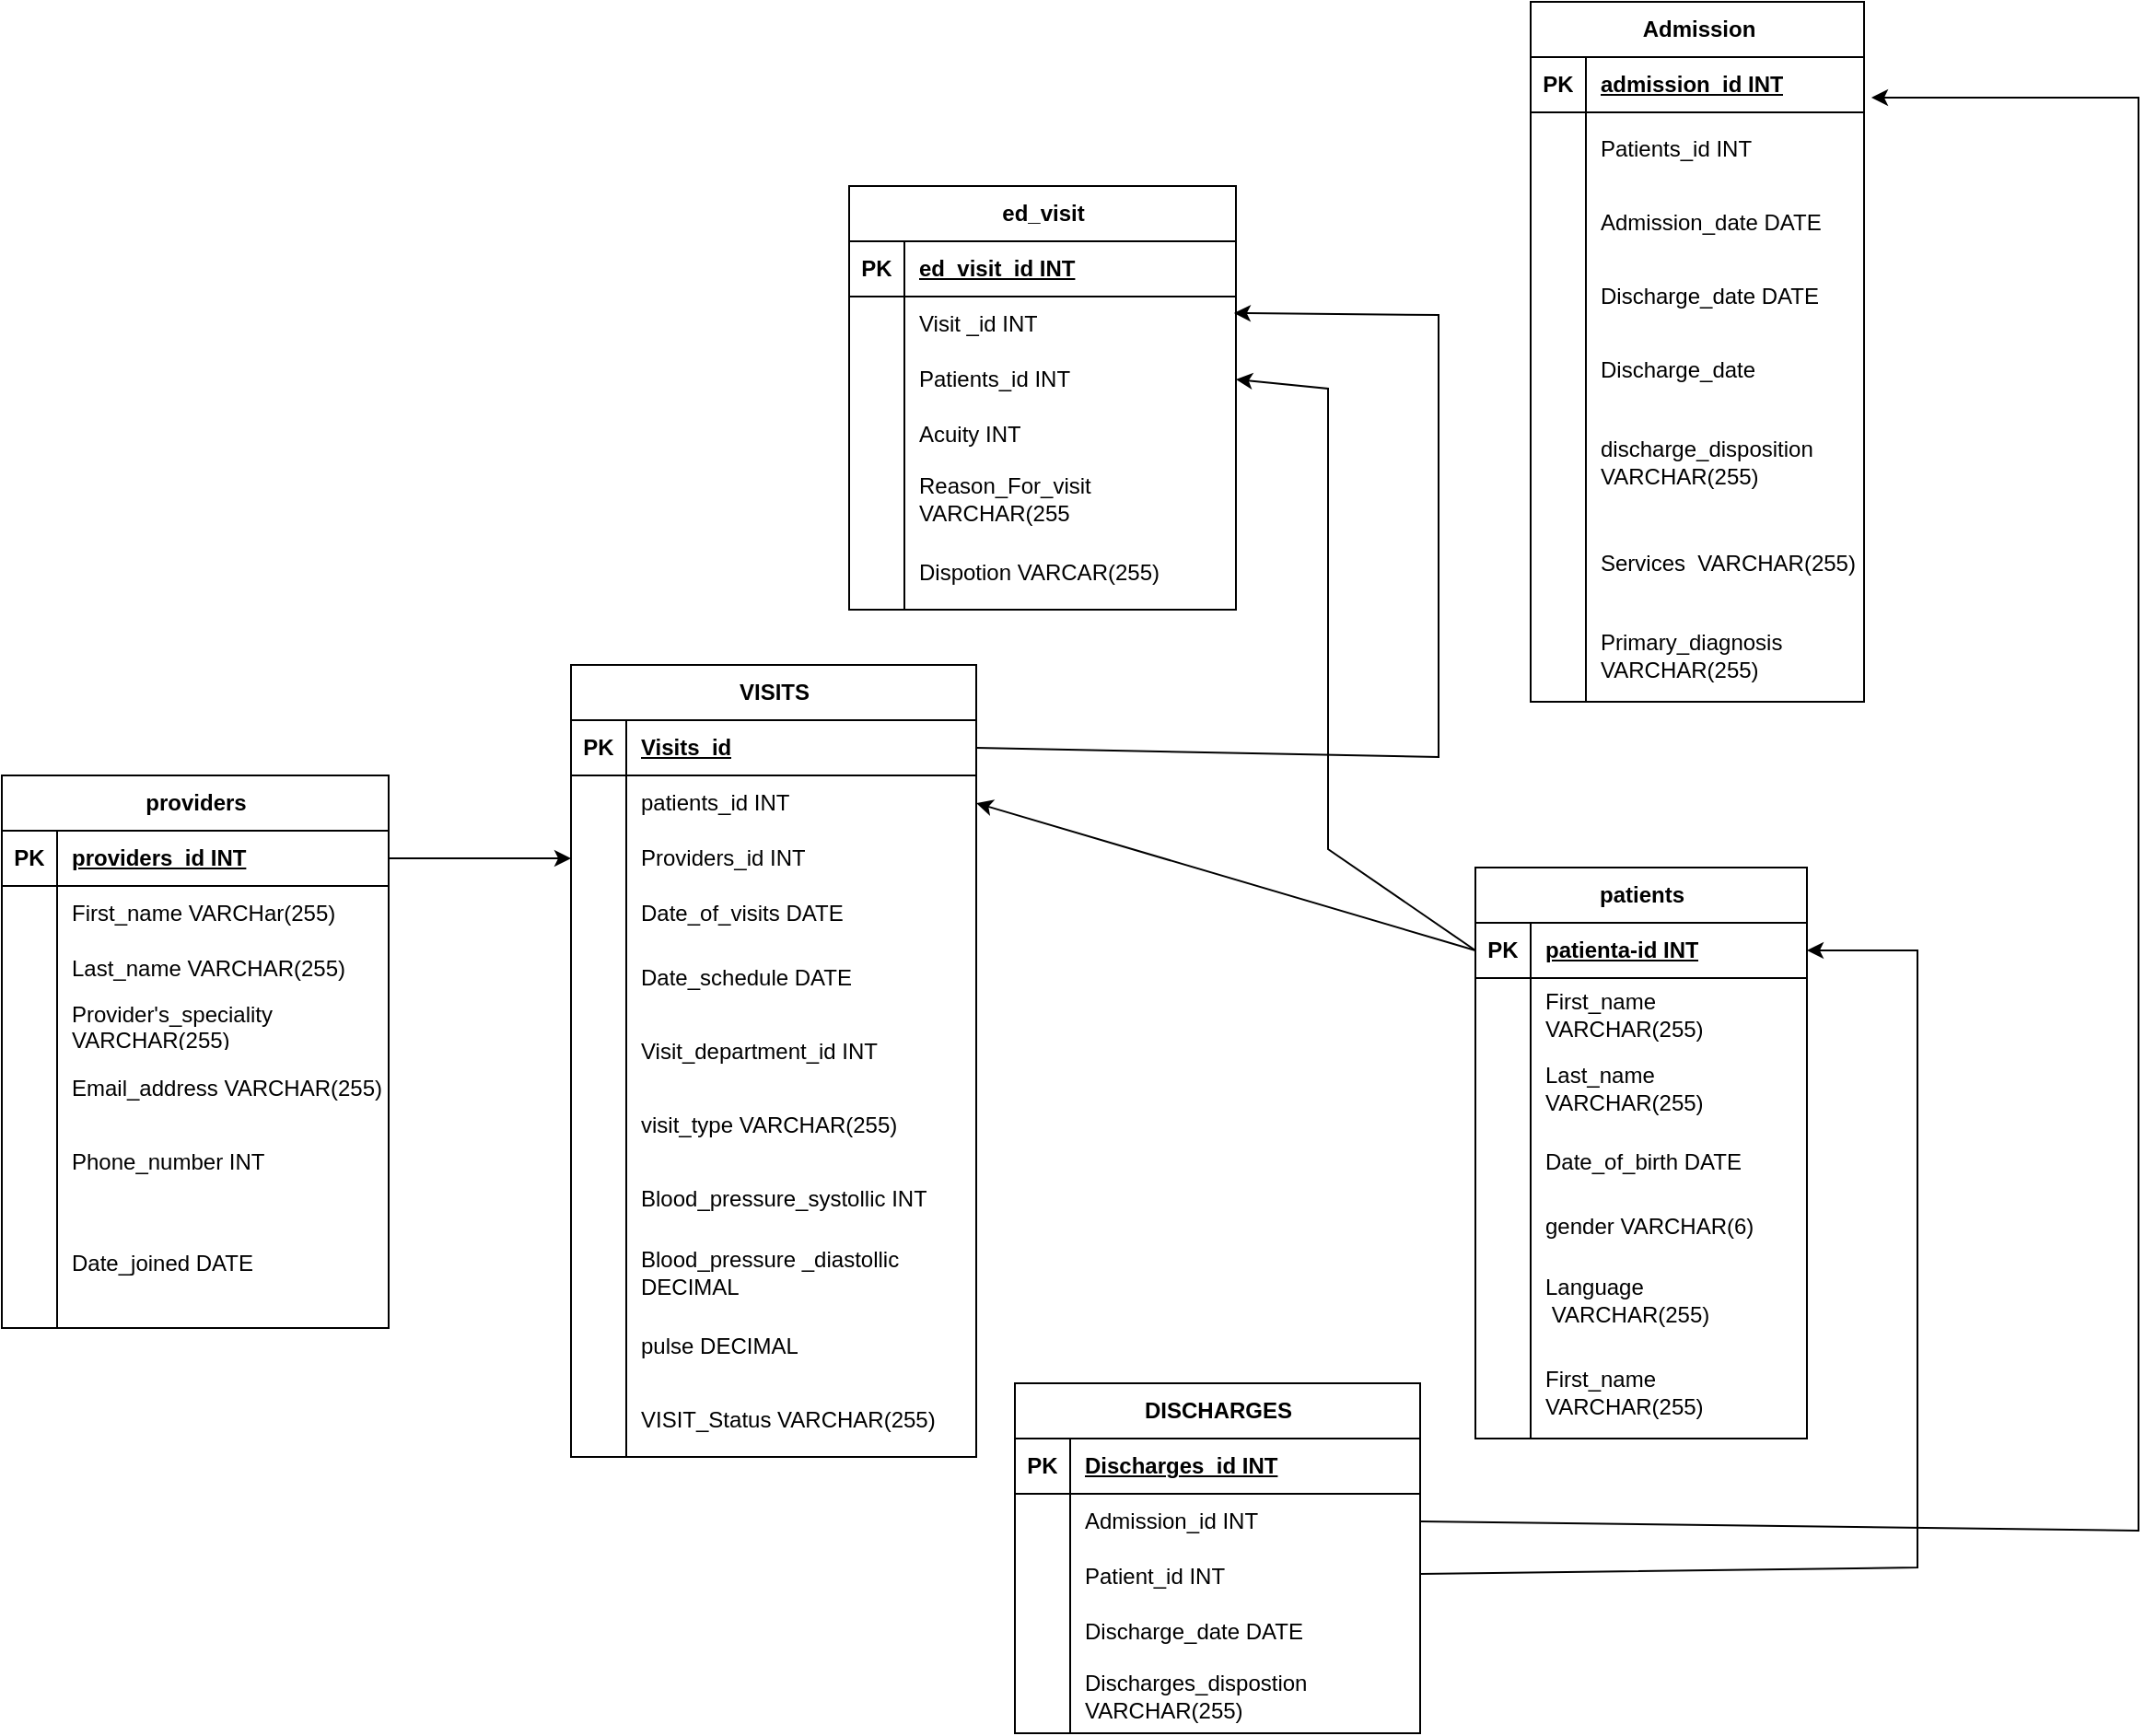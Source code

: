 <mxfile version="24.7.8">
  <diagram name="Page-1" id="2Qv4VgreSMSFf2xC3rMY">
    <mxGraphModel dx="1120" dy="1706" grid="1" gridSize="10" guides="1" tooltips="1" connect="1" arrows="1" fold="1" page="1" pageScale="1" pageWidth="850" pageHeight="1100" math="0" shadow="0">
      <root>
        <mxCell id="0" />
        <mxCell id="1" parent="0" />
        <mxCell id="9Qxo5cgecv6E6QTmDTAM-94" value="patients" style="shape=table;startSize=30;container=1;collapsible=1;childLayout=tableLayout;fixedRows=1;rowLines=0;fontStyle=1;align=center;resizeLast=1;html=1;" parent="1" vertex="1">
          <mxGeometry x="960" y="300" width="180" height="310" as="geometry" />
        </mxCell>
        <mxCell id="9Qxo5cgecv6E6QTmDTAM-95" value="" style="shape=tableRow;horizontal=0;startSize=0;swimlaneHead=0;swimlaneBody=0;fillColor=none;collapsible=0;dropTarget=0;points=[[0,0.5],[1,0.5]];portConstraint=eastwest;top=0;left=0;right=0;bottom=1;" parent="9Qxo5cgecv6E6QTmDTAM-94" vertex="1">
          <mxGeometry y="30" width="180" height="30" as="geometry" />
        </mxCell>
        <mxCell id="9Qxo5cgecv6E6QTmDTAM-96" value="PK" style="shape=partialRectangle;connectable=0;fillColor=none;top=0;left=0;bottom=0;right=0;fontStyle=1;overflow=hidden;whiteSpace=wrap;html=1;" parent="9Qxo5cgecv6E6QTmDTAM-95" vertex="1">
          <mxGeometry width="30" height="30" as="geometry">
            <mxRectangle width="30" height="30" as="alternateBounds" />
          </mxGeometry>
        </mxCell>
        <mxCell id="9Qxo5cgecv6E6QTmDTAM-97" value="patienta-id INT" style="shape=partialRectangle;connectable=0;fillColor=none;top=0;left=0;bottom=0;right=0;align=left;spacingLeft=6;fontStyle=5;overflow=hidden;whiteSpace=wrap;html=1;" parent="9Qxo5cgecv6E6QTmDTAM-95" vertex="1">
          <mxGeometry x="30" width="150" height="30" as="geometry">
            <mxRectangle width="150" height="30" as="alternateBounds" />
          </mxGeometry>
        </mxCell>
        <mxCell id="9Qxo5cgecv6E6QTmDTAM-98" value="" style="shape=tableRow;horizontal=0;startSize=0;swimlaneHead=0;swimlaneBody=0;fillColor=none;collapsible=0;dropTarget=0;points=[[0,0.5],[1,0.5]];portConstraint=eastwest;top=0;left=0;right=0;bottom=0;" parent="9Qxo5cgecv6E6QTmDTAM-94" vertex="1">
          <mxGeometry y="60" width="180" height="40" as="geometry" />
        </mxCell>
        <mxCell id="9Qxo5cgecv6E6QTmDTAM-99" value="" style="shape=partialRectangle;connectable=0;fillColor=none;top=0;left=0;bottom=0;right=0;editable=1;overflow=hidden;whiteSpace=wrap;html=1;" parent="9Qxo5cgecv6E6QTmDTAM-98" vertex="1">
          <mxGeometry width="30" height="40" as="geometry">
            <mxRectangle width="30" height="40" as="alternateBounds" />
          </mxGeometry>
        </mxCell>
        <mxCell id="9Qxo5cgecv6E6QTmDTAM-100" value="First_name VARCHAR(255)" style="shape=partialRectangle;connectable=0;fillColor=none;top=0;left=0;bottom=0;right=0;align=left;spacingLeft=6;overflow=hidden;whiteSpace=wrap;html=1;" parent="9Qxo5cgecv6E6QTmDTAM-98" vertex="1">
          <mxGeometry x="30" width="150" height="40" as="geometry">
            <mxRectangle width="150" height="40" as="alternateBounds" />
          </mxGeometry>
        </mxCell>
        <mxCell id="9Qxo5cgecv6E6QTmDTAM-101" value="" style="shape=tableRow;horizontal=0;startSize=0;swimlaneHead=0;swimlaneBody=0;fillColor=none;collapsible=0;dropTarget=0;points=[[0,0.5],[1,0.5]];portConstraint=eastwest;top=0;left=0;right=0;bottom=0;" parent="9Qxo5cgecv6E6QTmDTAM-94" vertex="1">
          <mxGeometry y="100" width="180" height="40" as="geometry" />
        </mxCell>
        <mxCell id="9Qxo5cgecv6E6QTmDTAM-102" value="" style="shape=partialRectangle;connectable=0;fillColor=none;top=0;left=0;bottom=0;right=0;editable=1;overflow=hidden;whiteSpace=wrap;html=1;" parent="9Qxo5cgecv6E6QTmDTAM-101" vertex="1">
          <mxGeometry width="30" height="40" as="geometry">
            <mxRectangle width="30" height="40" as="alternateBounds" />
          </mxGeometry>
        </mxCell>
        <mxCell id="9Qxo5cgecv6E6QTmDTAM-103" value="Last_name VARCHAR(255)" style="shape=partialRectangle;connectable=0;fillColor=none;top=0;left=0;bottom=0;right=0;align=left;spacingLeft=6;overflow=hidden;whiteSpace=wrap;html=1;" parent="9Qxo5cgecv6E6QTmDTAM-101" vertex="1">
          <mxGeometry x="30" width="150" height="40" as="geometry">
            <mxRectangle width="150" height="40" as="alternateBounds" />
          </mxGeometry>
        </mxCell>
        <mxCell id="9Qxo5cgecv6E6QTmDTAM-104" value="" style="shape=tableRow;horizontal=0;startSize=0;swimlaneHead=0;swimlaneBody=0;fillColor=none;collapsible=0;dropTarget=0;points=[[0,0.5],[1,0.5]];portConstraint=eastwest;top=0;left=0;right=0;bottom=0;" parent="9Qxo5cgecv6E6QTmDTAM-94" vertex="1">
          <mxGeometry y="140" width="180" height="40" as="geometry" />
        </mxCell>
        <mxCell id="9Qxo5cgecv6E6QTmDTAM-105" value="" style="shape=partialRectangle;connectable=0;fillColor=none;top=0;left=0;bottom=0;right=0;editable=1;overflow=hidden;whiteSpace=wrap;html=1;" parent="9Qxo5cgecv6E6QTmDTAM-104" vertex="1">
          <mxGeometry width="30" height="40" as="geometry">
            <mxRectangle width="30" height="40" as="alternateBounds" />
          </mxGeometry>
        </mxCell>
        <mxCell id="9Qxo5cgecv6E6QTmDTAM-106" value="Date_of_birth DATE" style="shape=partialRectangle;connectable=0;fillColor=none;top=0;left=0;bottom=0;right=0;align=left;spacingLeft=6;overflow=hidden;whiteSpace=wrap;html=1;" parent="9Qxo5cgecv6E6QTmDTAM-104" vertex="1">
          <mxGeometry x="30" width="150" height="40" as="geometry">
            <mxRectangle width="150" height="40" as="alternateBounds" />
          </mxGeometry>
        </mxCell>
        <mxCell id="9Qxo5cgecv6E6QTmDTAM-107" value="" style="shape=tableRow;horizontal=0;startSize=0;swimlaneHead=0;swimlaneBody=0;fillColor=none;collapsible=0;dropTarget=0;points=[[0,0.5],[1,0.5]];portConstraint=eastwest;top=0;left=0;right=0;bottom=0;" parent="9Qxo5cgecv6E6QTmDTAM-94" vertex="1">
          <mxGeometry y="180" width="180" height="30" as="geometry" />
        </mxCell>
        <mxCell id="9Qxo5cgecv6E6QTmDTAM-108" value="" style="shape=partialRectangle;connectable=0;fillColor=none;top=0;left=0;bottom=0;right=0;editable=1;overflow=hidden;whiteSpace=wrap;html=1;" parent="9Qxo5cgecv6E6QTmDTAM-107" vertex="1">
          <mxGeometry width="30" height="30" as="geometry">
            <mxRectangle width="30" height="30" as="alternateBounds" />
          </mxGeometry>
        </mxCell>
        <mxCell id="9Qxo5cgecv6E6QTmDTAM-109" value="gender VARCHAR(6)" style="shape=partialRectangle;connectable=0;fillColor=none;top=0;left=0;bottom=0;right=0;align=left;spacingLeft=6;overflow=hidden;whiteSpace=wrap;html=1;" parent="9Qxo5cgecv6E6QTmDTAM-107" vertex="1">
          <mxGeometry x="30" width="150" height="30" as="geometry">
            <mxRectangle width="150" height="30" as="alternateBounds" />
          </mxGeometry>
        </mxCell>
        <mxCell id="9Qxo5cgecv6E6QTmDTAM-110" value="" style="shape=tableRow;horizontal=0;startSize=0;swimlaneHead=0;swimlaneBody=0;fillColor=none;collapsible=0;dropTarget=0;points=[[0,0.5],[1,0.5]];portConstraint=eastwest;top=0;left=0;right=0;bottom=0;" parent="9Qxo5cgecv6E6QTmDTAM-94" vertex="1">
          <mxGeometry y="210" width="180" height="50" as="geometry" />
        </mxCell>
        <mxCell id="9Qxo5cgecv6E6QTmDTAM-111" value="" style="shape=partialRectangle;connectable=0;fillColor=none;top=0;left=0;bottom=0;right=0;editable=1;overflow=hidden;whiteSpace=wrap;html=1;" parent="9Qxo5cgecv6E6QTmDTAM-110" vertex="1">
          <mxGeometry width="30" height="50" as="geometry">
            <mxRectangle width="30" height="50" as="alternateBounds" />
          </mxGeometry>
        </mxCell>
        <mxCell id="9Qxo5cgecv6E6QTmDTAM-112" value="Language&lt;div&gt;&amp;nbsp;VARCHAR(255)&lt;/div&gt;" style="shape=partialRectangle;connectable=0;fillColor=none;top=0;left=0;bottom=0;right=0;align=left;spacingLeft=6;overflow=hidden;whiteSpace=wrap;html=1;" parent="9Qxo5cgecv6E6QTmDTAM-110" vertex="1">
          <mxGeometry x="30" width="150" height="50" as="geometry">
            <mxRectangle width="150" height="50" as="alternateBounds" />
          </mxGeometry>
        </mxCell>
        <mxCell id="9Qxo5cgecv6E6QTmDTAM-113" value="" style="shape=tableRow;horizontal=0;startSize=0;swimlaneHead=0;swimlaneBody=0;fillColor=none;collapsible=0;dropTarget=0;points=[[0,0.5],[1,0.5]];portConstraint=eastwest;top=0;left=0;right=0;bottom=0;" parent="9Qxo5cgecv6E6QTmDTAM-94" vertex="1">
          <mxGeometry y="260" width="180" height="50" as="geometry" />
        </mxCell>
        <mxCell id="9Qxo5cgecv6E6QTmDTAM-114" value="" style="shape=partialRectangle;connectable=0;fillColor=none;top=0;left=0;bottom=0;right=0;editable=1;overflow=hidden;whiteSpace=wrap;html=1;" parent="9Qxo5cgecv6E6QTmDTAM-113" vertex="1">
          <mxGeometry width="30" height="50" as="geometry">
            <mxRectangle width="30" height="50" as="alternateBounds" />
          </mxGeometry>
        </mxCell>
        <mxCell id="9Qxo5cgecv6E6QTmDTAM-115" value="First_name VARCHAR(255)" style="shape=partialRectangle;connectable=0;fillColor=none;top=0;left=0;bottom=0;right=0;align=left;spacingLeft=6;overflow=hidden;whiteSpace=wrap;html=1;" parent="9Qxo5cgecv6E6QTmDTAM-113" vertex="1">
          <mxGeometry x="30" width="150" height="50" as="geometry">
            <mxRectangle width="150" height="50" as="alternateBounds" />
          </mxGeometry>
        </mxCell>
        <mxCell id="9Qxo5cgecv6E6QTmDTAM-33" value="providers" style="shape=table;startSize=30;container=1;collapsible=1;childLayout=tableLayout;fixedRows=1;rowLines=0;fontStyle=1;align=center;resizeLast=1;html=1;" parent="1" vertex="1">
          <mxGeometry x="160" y="250" width="210" height="300" as="geometry" />
        </mxCell>
        <mxCell id="9Qxo5cgecv6E6QTmDTAM-34" value="" style="shape=tableRow;horizontal=0;startSize=0;swimlaneHead=0;swimlaneBody=0;fillColor=none;collapsible=0;dropTarget=0;points=[[0,0.5],[1,0.5]];portConstraint=eastwest;top=0;left=0;right=0;bottom=1;" parent="9Qxo5cgecv6E6QTmDTAM-33" vertex="1">
          <mxGeometry y="30" width="210" height="30" as="geometry" />
        </mxCell>
        <mxCell id="9Qxo5cgecv6E6QTmDTAM-35" value="PK" style="shape=partialRectangle;connectable=0;fillColor=none;top=0;left=0;bottom=0;right=0;fontStyle=1;overflow=hidden;whiteSpace=wrap;html=1;" parent="9Qxo5cgecv6E6QTmDTAM-34" vertex="1">
          <mxGeometry width="30" height="30" as="geometry">
            <mxRectangle width="30" height="30" as="alternateBounds" />
          </mxGeometry>
        </mxCell>
        <mxCell id="9Qxo5cgecv6E6QTmDTAM-36" value="providers_id INT" style="shape=partialRectangle;connectable=0;fillColor=none;top=0;left=0;bottom=0;right=0;align=left;spacingLeft=6;fontStyle=5;overflow=hidden;whiteSpace=wrap;html=1;" parent="9Qxo5cgecv6E6QTmDTAM-34" vertex="1">
          <mxGeometry x="30" width="180" height="30" as="geometry">
            <mxRectangle width="180" height="30" as="alternateBounds" />
          </mxGeometry>
        </mxCell>
        <mxCell id="9Qxo5cgecv6E6QTmDTAM-37" value="" style="shape=tableRow;horizontal=0;startSize=0;swimlaneHead=0;swimlaneBody=0;fillColor=none;collapsible=0;dropTarget=0;points=[[0,0.5],[1,0.5]];portConstraint=eastwest;top=0;left=0;right=0;bottom=0;" parent="9Qxo5cgecv6E6QTmDTAM-33" vertex="1">
          <mxGeometry y="60" width="210" height="30" as="geometry" />
        </mxCell>
        <mxCell id="9Qxo5cgecv6E6QTmDTAM-38" value="" style="shape=partialRectangle;connectable=0;fillColor=none;top=0;left=0;bottom=0;right=0;editable=1;overflow=hidden;whiteSpace=wrap;html=1;" parent="9Qxo5cgecv6E6QTmDTAM-37" vertex="1">
          <mxGeometry width="30" height="30" as="geometry">
            <mxRectangle width="30" height="30" as="alternateBounds" />
          </mxGeometry>
        </mxCell>
        <mxCell id="9Qxo5cgecv6E6QTmDTAM-39" value="First_name VARCHar(255)" style="shape=partialRectangle;connectable=0;fillColor=none;top=0;left=0;bottom=0;right=0;align=left;spacingLeft=6;overflow=hidden;whiteSpace=wrap;html=1;" parent="9Qxo5cgecv6E6QTmDTAM-37" vertex="1">
          <mxGeometry x="30" width="180" height="30" as="geometry">
            <mxRectangle width="180" height="30" as="alternateBounds" />
          </mxGeometry>
        </mxCell>
        <mxCell id="9Qxo5cgecv6E6QTmDTAM-40" value="" style="shape=tableRow;horizontal=0;startSize=0;swimlaneHead=0;swimlaneBody=0;fillColor=none;collapsible=0;dropTarget=0;points=[[0,0.5],[1,0.5]];portConstraint=eastwest;top=0;left=0;right=0;bottom=0;" parent="9Qxo5cgecv6E6QTmDTAM-33" vertex="1">
          <mxGeometry y="90" width="210" height="30" as="geometry" />
        </mxCell>
        <mxCell id="9Qxo5cgecv6E6QTmDTAM-41" value="" style="shape=partialRectangle;connectable=0;fillColor=none;top=0;left=0;bottom=0;right=0;editable=1;overflow=hidden;whiteSpace=wrap;html=1;" parent="9Qxo5cgecv6E6QTmDTAM-40" vertex="1">
          <mxGeometry width="30" height="30" as="geometry">
            <mxRectangle width="30" height="30" as="alternateBounds" />
          </mxGeometry>
        </mxCell>
        <mxCell id="9Qxo5cgecv6E6QTmDTAM-42" value="Last_name VARCHAR(255)" style="shape=partialRectangle;connectable=0;fillColor=none;top=0;left=0;bottom=0;right=0;align=left;spacingLeft=6;overflow=hidden;whiteSpace=wrap;html=1;" parent="9Qxo5cgecv6E6QTmDTAM-40" vertex="1">
          <mxGeometry x="30" width="180" height="30" as="geometry">
            <mxRectangle width="180" height="30" as="alternateBounds" />
          </mxGeometry>
        </mxCell>
        <mxCell id="9Qxo5cgecv6E6QTmDTAM-43" value="" style="shape=tableRow;horizontal=0;startSize=0;swimlaneHead=0;swimlaneBody=0;fillColor=none;collapsible=0;dropTarget=0;points=[[0,0.5],[1,0.5]];portConstraint=eastwest;top=0;left=0;right=0;bottom=0;" parent="9Qxo5cgecv6E6QTmDTAM-33" vertex="1">
          <mxGeometry y="120" width="210" height="30" as="geometry" />
        </mxCell>
        <mxCell id="9Qxo5cgecv6E6QTmDTAM-44" value="" style="shape=partialRectangle;connectable=0;fillColor=none;top=0;left=0;bottom=0;right=0;editable=1;overflow=hidden;whiteSpace=wrap;html=1;" parent="9Qxo5cgecv6E6QTmDTAM-43" vertex="1">
          <mxGeometry width="30" height="30" as="geometry">
            <mxRectangle width="30" height="30" as="alternateBounds" />
          </mxGeometry>
        </mxCell>
        <mxCell id="9Qxo5cgecv6E6QTmDTAM-45" value="Provider&#39;s_speciality VARCHAR(255)" style="shape=partialRectangle;connectable=0;fillColor=none;top=0;left=0;bottom=0;right=0;align=left;spacingLeft=6;overflow=hidden;whiteSpace=wrap;html=1;" parent="9Qxo5cgecv6E6QTmDTAM-43" vertex="1">
          <mxGeometry x="30" width="180" height="30" as="geometry">
            <mxRectangle width="180" height="30" as="alternateBounds" />
          </mxGeometry>
        </mxCell>
        <mxCell id="9Qxo5cgecv6E6QTmDTAM-46" value="" style="shape=tableRow;horizontal=0;startSize=0;swimlaneHead=0;swimlaneBody=0;fillColor=none;collapsible=0;dropTarget=0;points=[[0,0.5],[1,0.5]];portConstraint=eastwest;top=0;left=0;right=0;bottom=0;" parent="9Qxo5cgecv6E6QTmDTAM-33" vertex="1">
          <mxGeometry y="150" width="210" height="40" as="geometry" />
        </mxCell>
        <mxCell id="9Qxo5cgecv6E6QTmDTAM-47" value="" style="shape=partialRectangle;connectable=0;fillColor=none;top=0;left=0;bottom=0;right=0;editable=1;overflow=hidden;whiteSpace=wrap;html=1;" parent="9Qxo5cgecv6E6QTmDTAM-46" vertex="1">
          <mxGeometry width="30" height="40" as="geometry">
            <mxRectangle width="30" height="40" as="alternateBounds" />
          </mxGeometry>
        </mxCell>
        <mxCell id="9Qxo5cgecv6E6QTmDTAM-48" value="Email_address VARCHAR(255)" style="shape=partialRectangle;connectable=0;fillColor=none;top=0;left=0;bottom=0;right=0;align=left;spacingLeft=6;overflow=hidden;whiteSpace=wrap;html=1;" parent="9Qxo5cgecv6E6QTmDTAM-46" vertex="1">
          <mxGeometry x="30" width="180" height="40" as="geometry">
            <mxRectangle width="180" height="40" as="alternateBounds" />
          </mxGeometry>
        </mxCell>
        <mxCell id="9Qxo5cgecv6E6QTmDTAM-49" value="" style="shape=tableRow;horizontal=0;startSize=0;swimlaneHead=0;swimlaneBody=0;fillColor=none;collapsible=0;dropTarget=0;points=[[0,0.5],[1,0.5]];portConstraint=eastwest;top=0;left=0;right=0;bottom=0;" parent="9Qxo5cgecv6E6QTmDTAM-33" vertex="1">
          <mxGeometry y="190" width="210" height="40" as="geometry" />
        </mxCell>
        <mxCell id="9Qxo5cgecv6E6QTmDTAM-50" value="" style="shape=partialRectangle;connectable=0;fillColor=none;top=0;left=0;bottom=0;right=0;editable=1;overflow=hidden;whiteSpace=wrap;html=1;" parent="9Qxo5cgecv6E6QTmDTAM-49" vertex="1">
          <mxGeometry width="30" height="40" as="geometry">
            <mxRectangle width="30" height="40" as="alternateBounds" />
          </mxGeometry>
        </mxCell>
        <mxCell id="9Qxo5cgecv6E6QTmDTAM-51" value="Phone_number INT" style="shape=partialRectangle;connectable=0;fillColor=none;top=0;left=0;bottom=0;right=0;align=left;spacingLeft=6;overflow=hidden;whiteSpace=wrap;html=1;" parent="9Qxo5cgecv6E6QTmDTAM-49" vertex="1">
          <mxGeometry x="30" width="180" height="40" as="geometry">
            <mxRectangle width="180" height="40" as="alternateBounds" />
          </mxGeometry>
        </mxCell>
        <mxCell id="9Qxo5cgecv6E6QTmDTAM-91" value="" style="shape=tableRow;horizontal=0;startSize=0;swimlaneHead=0;swimlaneBody=0;fillColor=none;collapsible=0;dropTarget=0;points=[[0,0.5],[1,0.5]];portConstraint=eastwest;top=0;left=0;right=0;bottom=0;" parent="9Qxo5cgecv6E6QTmDTAM-33" vertex="1">
          <mxGeometry y="230" width="210" height="70" as="geometry" />
        </mxCell>
        <mxCell id="9Qxo5cgecv6E6QTmDTAM-92" value="" style="shape=partialRectangle;connectable=0;fillColor=none;top=0;left=0;bottom=0;right=0;editable=1;overflow=hidden;whiteSpace=wrap;html=1;" parent="9Qxo5cgecv6E6QTmDTAM-91" vertex="1">
          <mxGeometry width="30" height="70" as="geometry">
            <mxRectangle width="30" height="70" as="alternateBounds" />
          </mxGeometry>
        </mxCell>
        <mxCell id="9Qxo5cgecv6E6QTmDTAM-93" value="Date_joined DATE" style="shape=partialRectangle;connectable=0;fillColor=none;top=0;left=0;bottom=0;right=0;align=left;spacingLeft=6;overflow=hidden;whiteSpace=wrap;html=1;" parent="9Qxo5cgecv6E6QTmDTAM-91" vertex="1">
          <mxGeometry x="30" width="180" height="70" as="geometry">
            <mxRectangle width="180" height="70" as="alternateBounds" />
          </mxGeometry>
        </mxCell>
        <mxCell id="w1G9m5SJaO8w1OhLn9Q4-23" value="VISITS" style="shape=table;startSize=30;container=1;collapsible=1;childLayout=tableLayout;fixedRows=1;rowLines=0;fontStyle=1;align=center;resizeLast=1;html=1;" parent="1" vertex="1">
          <mxGeometry x="469" y="190" width="220" height="430" as="geometry" />
        </mxCell>
        <mxCell id="w1G9m5SJaO8w1OhLn9Q4-24" value="" style="shape=tableRow;horizontal=0;startSize=0;swimlaneHead=0;swimlaneBody=0;fillColor=none;collapsible=0;dropTarget=0;points=[[0,0.5],[1,0.5]];portConstraint=eastwest;top=0;left=0;right=0;bottom=1;" parent="w1G9m5SJaO8w1OhLn9Q4-23" vertex="1">
          <mxGeometry y="30" width="220" height="30" as="geometry" />
        </mxCell>
        <mxCell id="w1G9m5SJaO8w1OhLn9Q4-25" value="PK" style="shape=partialRectangle;connectable=0;fillColor=none;top=0;left=0;bottom=0;right=0;fontStyle=1;overflow=hidden;whiteSpace=wrap;html=1;" parent="w1G9m5SJaO8w1OhLn9Q4-24" vertex="1">
          <mxGeometry width="30" height="30" as="geometry">
            <mxRectangle width="30" height="30" as="alternateBounds" />
          </mxGeometry>
        </mxCell>
        <mxCell id="w1G9m5SJaO8w1OhLn9Q4-26" value="Visits_id" style="shape=partialRectangle;connectable=0;fillColor=none;top=0;left=0;bottom=0;right=0;align=left;spacingLeft=6;fontStyle=5;overflow=hidden;whiteSpace=wrap;html=1;" parent="w1G9m5SJaO8w1OhLn9Q4-24" vertex="1">
          <mxGeometry x="30" width="190" height="30" as="geometry">
            <mxRectangle width="190" height="30" as="alternateBounds" />
          </mxGeometry>
        </mxCell>
        <mxCell id="w1G9m5SJaO8w1OhLn9Q4-27" value="" style="shape=tableRow;horizontal=0;startSize=0;swimlaneHead=0;swimlaneBody=0;fillColor=none;collapsible=0;dropTarget=0;points=[[0,0.5],[1,0.5]];portConstraint=eastwest;top=0;left=0;right=0;bottom=0;" parent="w1G9m5SJaO8w1OhLn9Q4-23" vertex="1">
          <mxGeometry y="60" width="220" height="30" as="geometry" />
        </mxCell>
        <mxCell id="w1G9m5SJaO8w1OhLn9Q4-28" value="" style="shape=partialRectangle;connectable=0;fillColor=none;top=0;left=0;bottom=0;right=0;editable=1;overflow=hidden;whiteSpace=wrap;html=1;" parent="w1G9m5SJaO8w1OhLn9Q4-27" vertex="1">
          <mxGeometry width="30" height="30" as="geometry">
            <mxRectangle width="30" height="30" as="alternateBounds" />
          </mxGeometry>
        </mxCell>
        <mxCell id="w1G9m5SJaO8w1OhLn9Q4-29" value="patients_id INT" style="shape=partialRectangle;connectable=0;fillColor=none;top=0;left=0;bottom=0;right=0;align=left;spacingLeft=6;overflow=hidden;whiteSpace=wrap;html=1;" parent="w1G9m5SJaO8w1OhLn9Q4-27" vertex="1">
          <mxGeometry x="30" width="190" height="30" as="geometry">
            <mxRectangle width="190" height="30" as="alternateBounds" />
          </mxGeometry>
        </mxCell>
        <mxCell id="w1G9m5SJaO8w1OhLn9Q4-30" value="" style="shape=tableRow;horizontal=0;startSize=0;swimlaneHead=0;swimlaneBody=0;fillColor=none;collapsible=0;dropTarget=0;points=[[0,0.5],[1,0.5]];portConstraint=eastwest;top=0;left=0;right=0;bottom=0;" parent="w1G9m5SJaO8w1OhLn9Q4-23" vertex="1">
          <mxGeometry y="90" width="220" height="30" as="geometry" />
        </mxCell>
        <mxCell id="w1G9m5SJaO8w1OhLn9Q4-31" value="" style="shape=partialRectangle;connectable=0;fillColor=none;top=0;left=0;bottom=0;right=0;editable=1;overflow=hidden;whiteSpace=wrap;html=1;" parent="w1G9m5SJaO8w1OhLn9Q4-30" vertex="1">
          <mxGeometry width="30" height="30" as="geometry">
            <mxRectangle width="30" height="30" as="alternateBounds" />
          </mxGeometry>
        </mxCell>
        <mxCell id="w1G9m5SJaO8w1OhLn9Q4-32" value="Providers_id INT" style="shape=partialRectangle;connectable=0;fillColor=none;top=0;left=0;bottom=0;right=0;align=left;spacingLeft=6;overflow=hidden;whiteSpace=wrap;html=1;" parent="w1G9m5SJaO8w1OhLn9Q4-30" vertex="1">
          <mxGeometry x="30" width="190" height="30" as="geometry">
            <mxRectangle width="190" height="30" as="alternateBounds" />
          </mxGeometry>
        </mxCell>
        <mxCell id="w1G9m5SJaO8w1OhLn9Q4-33" value="" style="shape=tableRow;horizontal=0;startSize=0;swimlaneHead=0;swimlaneBody=0;fillColor=none;collapsible=0;dropTarget=0;points=[[0,0.5],[1,0.5]];portConstraint=eastwest;top=0;left=0;right=0;bottom=0;" parent="w1G9m5SJaO8w1OhLn9Q4-23" vertex="1">
          <mxGeometry y="120" width="220" height="30" as="geometry" />
        </mxCell>
        <mxCell id="w1G9m5SJaO8w1OhLn9Q4-34" value="" style="shape=partialRectangle;connectable=0;fillColor=none;top=0;left=0;bottom=0;right=0;editable=1;overflow=hidden;whiteSpace=wrap;html=1;" parent="w1G9m5SJaO8w1OhLn9Q4-33" vertex="1">
          <mxGeometry width="30" height="30" as="geometry">
            <mxRectangle width="30" height="30" as="alternateBounds" />
          </mxGeometry>
        </mxCell>
        <mxCell id="w1G9m5SJaO8w1OhLn9Q4-35" value="Date_of_visits DATE" style="shape=partialRectangle;connectable=0;fillColor=none;top=0;left=0;bottom=0;right=0;align=left;spacingLeft=6;overflow=hidden;whiteSpace=wrap;html=1;" parent="w1G9m5SJaO8w1OhLn9Q4-33" vertex="1">
          <mxGeometry x="30" width="190" height="30" as="geometry">
            <mxRectangle width="190" height="30" as="alternateBounds" />
          </mxGeometry>
        </mxCell>
        <mxCell id="w1G9m5SJaO8w1OhLn9Q4-36" value="" style="shape=tableRow;horizontal=0;startSize=0;swimlaneHead=0;swimlaneBody=0;fillColor=none;collapsible=0;dropTarget=0;points=[[0,0.5],[1,0.5]];portConstraint=eastwest;top=0;left=0;right=0;bottom=0;" parent="w1G9m5SJaO8w1OhLn9Q4-23" vertex="1">
          <mxGeometry y="150" width="220" height="40" as="geometry" />
        </mxCell>
        <mxCell id="w1G9m5SJaO8w1OhLn9Q4-37" value="" style="shape=partialRectangle;connectable=0;fillColor=none;top=0;left=0;bottom=0;right=0;editable=1;overflow=hidden;whiteSpace=wrap;html=1;" parent="w1G9m5SJaO8w1OhLn9Q4-36" vertex="1">
          <mxGeometry width="30" height="40" as="geometry">
            <mxRectangle width="30" height="40" as="alternateBounds" />
          </mxGeometry>
        </mxCell>
        <mxCell id="w1G9m5SJaO8w1OhLn9Q4-38" value="Date_schedule DATE" style="shape=partialRectangle;connectable=0;fillColor=none;top=0;left=0;bottom=0;right=0;align=left;spacingLeft=6;overflow=hidden;whiteSpace=wrap;html=1;" parent="w1G9m5SJaO8w1OhLn9Q4-36" vertex="1">
          <mxGeometry x="30" width="190" height="40" as="geometry">
            <mxRectangle width="190" height="40" as="alternateBounds" />
          </mxGeometry>
        </mxCell>
        <mxCell id="w1G9m5SJaO8w1OhLn9Q4-39" value="" style="shape=tableRow;horizontal=0;startSize=0;swimlaneHead=0;swimlaneBody=0;fillColor=none;collapsible=0;dropTarget=0;points=[[0,0.5],[1,0.5]];portConstraint=eastwest;top=0;left=0;right=0;bottom=0;" parent="w1G9m5SJaO8w1OhLn9Q4-23" vertex="1">
          <mxGeometry y="190" width="220" height="40" as="geometry" />
        </mxCell>
        <mxCell id="w1G9m5SJaO8w1OhLn9Q4-40" value="" style="shape=partialRectangle;connectable=0;fillColor=none;top=0;left=0;bottom=0;right=0;editable=1;overflow=hidden;whiteSpace=wrap;html=1;" parent="w1G9m5SJaO8w1OhLn9Q4-39" vertex="1">
          <mxGeometry width="30" height="40" as="geometry">
            <mxRectangle width="30" height="40" as="alternateBounds" />
          </mxGeometry>
        </mxCell>
        <mxCell id="w1G9m5SJaO8w1OhLn9Q4-41" value="Visit_department_id INT" style="shape=partialRectangle;connectable=0;fillColor=none;top=0;left=0;bottom=0;right=0;align=left;spacingLeft=6;overflow=hidden;whiteSpace=wrap;html=1;" parent="w1G9m5SJaO8w1OhLn9Q4-39" vertex="1">
          <mxGeometry x="30" width="190" height="40" as="geometry">
            <mxRectangle width="190" height="40" as="alternateBounds" />
          </mxGeometry>
        </mxCell>
        <mxCell id="w1G9m5SJaO8w1OhLn9Q4-45" value="" style="shape=tableRow;horizontal=0;startSize=0;swimlaneHead=0;swimlaneBody=0;fillColor=none;collapsible=0;dropTarget=0;points=[[0,0.5],[1,0.5]];portConstraint=eastwest;top=0;left=0;right=0;bottom=0;" parent="w1G9m5SJaO8w1OhLn9Q4-23" vertex="1">
          <mxGeometry y="230" width="220" height="40" as="geometry" />
        </mxCell>
        <mxCell id="w1G9m5SJaO8w1OhLn9Q4-46" value="" style="shape=partialRectangle;connectable=0;fillColor=none;top=0;left=0;bottom=0;right=0;editable=1;overflow=hidden;whiteSpace=wrap;html=1;" parent="w1G9m5SJaO8w1OhLn9Q4-45" vertex="1">
          <mxGeometry width="30" height="40" as="geometry">
            <mxRectangle width="30" height="40" as="alternateBounds" />
          </mxGeometry>
        </mxCell>
        <mxCell id="w1G9m5SJaO8w1OhLn9Q4-47" value="visit_type VARCHAR(255)" style="shape=partialRectangle;connectable=0;fillColor=none;top=0;left=0;bottom=0;right=0;align=left;spacingLeft=6;overflow=hidden;whiteSpace=wrap;html=1;" parent="w1G9m5SJaO8w1OhLn9Q4-45" vertex="1">
          <mxGeometry x="30" width="190" height="40" as="geometry">
            <mxRectangle width="190" height="40" as="alternateBounds" />
          </mxGeometry>
        </mxCell>
        <mxCell id="w1G9m5SJaO8w1OhLn9Q4-48" value="" style="shape=tableRow;horizontal=0;startSize=0;swimlaneHead=0;swimlaneBody=0;fillColor=none;collapsible=0;dropTarget=0;points=[[0,0.5],[1,0.5]];portConstraint=eastwest;top=0;left=0;right=0;bottom=0;" parent="w1G9m5SJaO8w1OhLn9Q4-23" vertex="1">
          <mxGeometry y="270" width="220" height="40" as="geometry" />
        </mxCell>
        <mxCell id="w1G9m5SJaO8w1OhLn9Q4-49" value="" style="shape=partialRectangle;connectable=0;fillColor=none;top=0;left=0;bottom=0;right=0;editable=1;overflow=hidden;whiteSpace=wrap;html=1;" parent="w1G9m5SJaO8w1OhLn9Q4-48" vertex="1">
          <mxGeometry width="30" height="40" as="geometry">
            <mxRectangle width="30" height="40" as="alternateBounds" />
          </mxGeometry>
        </mxCell>
        <mxCell id="w1G9m5SJaO8w1OhLn9Q4-50" value="Blood_pressure_systollic INT" style="shape=partialRectangle;connectable=0;fillColor=none;top=0;left=0;bottom=0;right=0;align=left;spacingLeft=6;overflow=hidden;whiteSpace=wrap;html=1;" parent="w1G9m5SJaO8w1OhLn9Q4-48" vertex="1">
          <mxGeometry x="30" width="190" height="40" as="geometry">
            <mxRectangle width="190" height="40" as="alternateBounds" />
          </mxGeometry>
        </mxCell>
        <mxCell id="w1G9m5SJaO8w1OhLn9Q4-51" value="" style="shape=tableRow;horizontal=0;startSize=0;swimlaneHead=0;swimlaneBody=0;fillColor=none;collapsible=0;dropTarget=0;points=[[0,0.5],[1,0.5]];portConstraint=eastwest;top=0;left=0;right=0;bottom=0;" parent="w1G9m5SJaO8w1OhLn9Q4-23" vertex="1">
          <mxGeometry y="310" width="220" height="40" as="geometry" />
        </mxCell>
        <mxCell id="w1G9m5SJaO8w1OhLn9Q4-52" value="" style="shape=partialRectangle;connectable=0;fillColor=none;top=0;left=0;bottom=0;right=0;editable=1;overflow=hidden;whiteSpace=wrap;html=1;" parent="w1G9m5SJaO8w1OhLn9Q4-51" vertex="1">
          <mxGeometry width="30" height="40" as="geometry">
            <mxRectangle width="30" height="40" as="alternateBounds" />
          </mxGeometry>
        </mxCell>
        <mxCell id="w1G9m5SJaO8w1OhLn9Q4-53" value="Blood_pressure _diastollic DECIMAL" style="shape=partialRectangle;connectable=0;fillColor=none;top=0;left=0;bottom=0;right=0;align=left;spacingLeft=6;overflow=hidden;whiteSpace=wrap;html=1;" parent="w1G9m5SJaO8w1OhLn9Q4-51" vertex="1">
          <mxGeometry x="30" width="190" height="40" as="geometry">
            <mxRectangle width="190" height="40" as="alternateBounds" />
          </mxGeometry>
        </mxCell>
        <mxCell id="w1G9m5SJaO8w1OhLn9Q4-54" value="" style="shape=tableRow;horizontal=0;startSize=0;swimlaneHead=0;swimlaneBody=0;fillColor=none;collapsible=0;dropTarget=0;points=[[0,0.5],[1,0.5]];portConstraint=eastwest;top=0;left=0;right=0;bottom=0;" parent="w1G9m5SJaO8w1OhLn9Q4-23" vertex="1">
          <mxGeometry y="350" width="220" height="40" as="geometry" />
        </mxCell>
        <mxCell id="w1G9m5SJaO8w1OhLn9Q4-55" value="" style="shape=partialRectangle;connectable=0;fillColor=none;top=0;left=0;bottom=0;right=0;editable=1;overflow=hidden;whiteSpace=wrap;html=1;" parent="w1G9m5SJaO8w1OhLn9Q4-54" vertex="1">
          <mxGeometry width="30" height="40" as="geometry">
            <mxRectangle width="30" height="40" as="alternateBounds" />
          </mxGeometry>
        </mxCell>
        <mxCell id="w1G9m5SJaO8w1OhLn9Q4-56" value="pulse DECIMAL" style="shape=partialRectangle;connectable=0;fillColor=none;top=0;left=0;bottom=0;right=0;align=left;spacingLeft=6;overflow=hidden;whiteSpace=wrap;html=1;" parent="w1G9m5SJaO8w1OhLn9Q4-54" vertex="1">
          <mxGeometry x="30" width="190" height="40" as="geometry">
            <mxRectangle width="190" height="40" as="alternateBounds" />
          </mxGeometry>
        </mxCell>
        <mxCell id="w1G9m5SJaO8w1OhLn9Q4-57" value="" style="shape=tableRow;horizontal=0;startSize=0;swimlaneHead=0;swimlaneBody=0;fillColor=none;collapsible=0;dropTarget=0;points=[[0,0.5],[1,0.5]];portConstraint=eastwest;top=0;left=0;right=0;bottom=0;" parent="w1G9m5SJaO8w1OhLn9Q4-23" vertex="1">
          <mxGeometry y="390" width="220" height="40" as="geometry" />
        </mxCell>
        <mxCell id="w1G9m5SJaO8w1OhLn9Q4-58" value="" style="shape=partialRectangle;connectable=0;fillColor=none;top=0;left=0;bottom=0;right=0;editable=1;overflow=hidden;whiteSpace=wrap;html=1;" parent="w1G9m5SJaO8w1OhLn9Q4-57" vertex="1">
          <mxGeometry width="30" height="40" as="geometry">
            <mxRectangle width="30" height="40" as="alternateBounds" />
          </mxGeometry>
        </mxCell>
        <mxCell id="w1G9m5SJaO8w1OhLn9Q4-59" value="VISIT_Status VARCHAR(255)" style="shape=partialRectangle;connectable=0;fillColor=none;top=0;left=0;bottom=0;right=0;align=left;spacingLeft=6;overflow=hidden;whiteSpace=wrap;html=1;" parent="w1G9m5SJaO8w1OhLn9Q4-57" vertex="1">
          <mxGeometry x="30" width="190" height="40" as="geometry">
            <mxRectangle width="190" height="40" as="alternateBounds" />
          </mxGeometry>
        </mxCell>
        <mxCell id="w1G9m5SJaO8w1OhLn9Q4-60" value="ed_visit" style="shape=table;startSize=30;container=1;collapsible=1;childLayout=tableLayout;fixedRows=1;rowLines=0;fontStyle=1;align=center;resizeLast=1;html=1;" parent="1" vertex="1">
          <mxGeometry x="620" y="-70" width="210" height="230" as="geometry" />
        </mxCell>
        <mxCell id="w1G9m5SJaO8w1OhLn9Q4-61" value="" style="shape=tableRow;horizontal=0;startSize=0;swimlaneHead=0;swimlaneBody=0;fillColor=none;collapsible=0;dropTarget=0;points=[[0,0.5],[1,0.5]];portConstraint=eastwest;top=0;left=0;right=0;bottom=1;" parent="w1G9m5SJaO8w1OhLn9Q4-60" vertex="1">
          <mxGeometry y="30" width="210" height="30" as="geometry" />
        </mxCell>
        <mxCell id="w1G9m5SJaO8w1OhLn9Q4-62" value="PK" style="shape=partialRectangle;connectable=0;fillColor=none;top=0;left=0;bottom=0;right=0;fontStyle=1;overflow=hidden;whiteSpace=wrap;html=1;" parent="w1G9m5SJaO8w1OhLn9Q4-61" vertex="1">
          <mxGeometry width="30" height="30" as="geometry">
            <mxRectangle width="30" height="30" as="alternateBounds" />
          </mxGeometry>
        </mxCell>
        <mxCell id="w1G9m5SJaO8w1OhLn9Q4-63" value="ed_visit_id INT" style="shape=partialRectangle;connectable=0;fillColor=none;top=0;left=0;bottom=0;right=0;align=left;spacingLeft=6;fontStyle=5;overflow=hidden;whiteSpace=wrap;html=1;" parent="w1G9m5SJaO8w1OhLn9Q4-61" vertex="1">
          <mxGeometry x="30" width="180" height="30" as="geometry">
            <mxRectangle width="180" height="30" as="alternateBounds" />
          </mxGeometry>
        </mxCell>
        <mxCell id="w1G9m5SJaO8w1OhLn9Q4-64" value="" style="shape=tableRow;horizontal=0;startSize=0;swimlaneHead=0;swimlaneBody=0;fillColor=none;collapsible=0;dropTarget=0;points=[[0,0.5],[1,0.5]];portConstraint=eastwest;top=0;left=0;right=0;bottom=0;" parent="w1G9m5SJaO8w1OhLn9Q4-60" vertex="1">
          <mxGeometry y="60" width="210" height="30" as="geometry" />
        </mxCell>
        <mxCell id="w1G9m5SJaO8w1OhLn9Q4-65" value="" style="shape=partialRectangle;connectable=0;fillColor=none;top=0;left=0;bottom=0;right=0;editable=1;overflow=hidden;whiteSpace=wrap;html=1;" parent="w1G9m5SJaO8w1OhLn9Q4-64" vertex="1">
          <mxGeometry width="30" height="30" as="geometry">
            <mxRectangle width="30" height="30" as="alternateBounds" />
          </mxGeometry>
        </mxCell>
        <mxCell id="w1G9m5SJaO8w1OhLn9Q4-66" value="Visit _id INT" style="shape=partialRectangle;connectable=0;fillColor=none;top=0;left=0;bottom=0;right=0;align=left;spacingLeft=6;overflow=hidden;whiteSpace=wrap;html=1;" parent="w1G9m5SJaO8w1OhLn9Q4-64" vertex="1">
          <mxGeometry x="30" width="180" height="30" as="geometry">
            <mxRectangle width="180" height="30" as="alternateBounds" />
          </mxGeometry>
        </mxCell>
        <mxCell id="w1G9m5SJaO8w1OhLn9Q4-67" value="" style="shape=tableRow;horizontal=0;startSize=0;swimlaneHead=0;swimlaneBody=0;fillColor=none;collapsible=0;dropTarget=0;points=[[0,0.5],[1,0.5]];portConstraint=eastwest;top=0;left=0;right=0;bottom=0;" parent="w1G9m5SJaO8w1OhLn9Q4-60" vertex="1">
          <mxGeometry y="90" width="210" height="30" as="geometry" />
        </mxCell>
        <mxCell id="w1G9m5SJaO8w1OhLn9Q4-68" value="" style="shape=partialRectangle;connectable=0;fillColor=none;top=0;left=0;bottom=0;right=0;editable=1;overflow=hidden;whiteSpace=wrap;html=1;" parent="w1G9m5SJaO8w1OhLn9Q4-67" vertex="1">
          <mxGeometry width="30" height="30" as="geometry">
            <mxRectangle width="30" height="30" as="alternateBounds" />
          </mxGeometry>
        </mxCell>
        <mxCell id="w1G9m5SJaO8w1OhLn9Q4-69" value="Patients_id INT" style="shape=partialRectangle;connectable=0;fillColor=none;top=0;left=0;bottom=0;right=0;align=left;spacingLeft=6;overflow=hidden;whiteSpace=wrap;html=1;" parent="w1G9m5SJaO8w1OhLn9Q4-67" vertex="1">
          <mxGeometry x="30" width="180" height="30" as="geometry">
            <mxRectangle width="180" height="30" as="alternateBounds" />
          </mxGeometry>
        </mxCell>
        <mxCell id="w1G9m5SJaO8w1OhLn9Q4-70" value="" style="shape=tableRow;horizontal=0;startSize=0;swimlaneHead=0;swimlaneBody=0;fillColor=none;collapsible=0;dropTarget=0;points=[[0,0.5],[1,0.5]];portConstraint=eastwest;top=0;left=0;right=0;bottom=0;" parent="w1G9m5SJaO8w1OhLn9Q4-60" vertex="1">
          <mxGeometry y="120" width="210" height="30" as="geometry" />
        </mxCell>
        <mxCell id="w1G9m5SJaO8w1OhLn9Q4-71" value="" style="shape=partialRectangle;connectable=0;fillColor=none;top=0;left=0;bottom=0;right=0;editable=1;overflow=hidden;whiteSpace=wrap;html=1;" parent="w1G9m5SJaO8w1OhLn9Q4-70" vertex="1">
          <mxGeometry width="30" height="30" as="geometry">
            <mxRectangle width="30" height="30" as="alternateBounds" />
          </mxGeometry>
        </mxCell>
        <mxCell id="w1G9m5SJaO8w1OhLn9Q4-72" value="Acuity INT" style="shape=partialRectangle;connectable=0;fillColor=none;top=0;left=0;bottom=0;right=0;align=left;spacingLeft=6;overflow=hidden;whiteSpace=wrap;html=1;" parent="w1G9m5SJaO8w1OhLn9Q4-70" vertex="1">
          <mxGeometry x="30" width="180" height="30" as="geometry">
            <mxRectangle width="180" height="30" as="alternateBounds" />
          </mxGeometry>
        </mxCell>
        <mxCell id="w1G9m5SJaO8w1OhLn9Q4-73" value="" style="shape=tableRow;horizontal=0;startSize=0;swimlaneHead=0;swimlaneBody=0;fillColor=none;collapsible=0;dropTarget=0;points=[[0,0.5],[1,0.5]];portConstraint=eastwest;top=0;left=0;right=0;bottom=0;" parent="w1G9m5SJaO8w1OhLn9Q4-60" vertex="1">
          <mxGeometry y="150" width="210" height="40" as="geometry" />
        </mxCell>
        <mxCell id="w1G9m5SJaO8w1OhLn9Q4-74" value="" style="shape=partialRectangle;connectable=0;fillColor=none;top=0;left=0;bottom=0;right=0;editable=1;overflow=hidden;whiteSpace=wrap;html=1;" parent="w1G9m5SJaO8w1OhLn9Q4-73" vertex="1">
          <mxGeometry width="30" height="40" as="geometry">
            <mxRectangle width="30" height="40" as="alternateBounds" />
          </mxGeometry>
        </mxCell>
        <mxCell id="w1G9m5SJaO8w1OhLn9Q4-75" value="Reason_For_visit VARCHAR(255" style="shape=partialRectangle;connectable=0;fillColor=none;top=0;left=0;bottom=0;right=0;align=left;spacingLeft=6;overflow=hidden;whiteSpace=wrap;html=1;" parent="w1G9m5SJaO8w1OhLn9Q4-73" vertex="1">
          <mxGeometry x="30" width="180" height="40" as="geometry">
            <mxRectangle width="180" height="40" as="alternateBounds" />
          </mxGeometry>
        </mxCell>
        <mxCell id="w1G9m5SJaO8w1OhLn9Q4-76" value="" style="shape=tableRow;horizontal=0;startSize=0;swimlaneHead=0;swimlaneBody=0;fillColor=none;collapsible=0;dropTarget=0;points=[[0,0.5],[1,0.5]];portConstraint=eastwest;top=0;left=0;right=0;bottom=0;" parent="w1G9m5SJaO8w1OhLn9Q4-60" vertex="1">
          <mxGeometry y="190" width="210" height="40" as="geometry" />
        </mxCell>
        <mxCell id="w1G9m5SJaO8w1OhLn9Q4-77" value="" style="shape=partialRectangle;connectable=0;fillColor=none;top=0;left=0;bottom=0;right=0;editable=1;overflow=hidden;whiteSpace=wrap;html=1;" parent="w1G9m5SJaO8w1OhLn9Q4-76" vertex="1">
          <mxGeometry width="30" height="40" as="geometry">
            <mxRectangle width="30" height="40" as="alternateBounds" />
          </mxGeometry>
        </mxCell>
        <mxCell id="w1G9m5SJaO8w1OhLn9Q4-78" value="Dispotion VARCAR(255)" style="shape=partialRectangle;connectable=0;fillColor=none;top=0;left=0;bottom=0;right=0;align=left;spacingLeft=6;overflow=hidden;whiteSpace=wrap;html=1;" parent="w1G9m5SJaO8w1OhLn9Q4-76" vertex="1">
          <mxGeometry x="30" width="180" height="40" as="geometry">
            <mxRectangle width="180" height="40" as="alternateBounds" />
          </mxGeometry>
        </mxCell>
        <mxCell id="w1G9m5SJaO8w1OhLn9Q4-82" value="Admission" style="shape=table;startSize=30;container=1;collapsible=1;childLayout=tableLayout;fixedRows=1;rowLines=0;fontStyle=1;align=center;resizeLast=1;html=1;" parent="1" vertex="1">
          <mxGeometry x="990" y="-170" width="181" height="380" as="geometry" />
        </mxCell>
        <mxCell id="w1G9m5SJaO8w1OhLn9Q4-83" value="" style="shape=tableRow;horizontal=0;startSize=0;swimlaneHead=0;swimlaneBody=0;fillColor=none;collapsible=0;dropTarget=0;points=[[0,0.5],[1,0.5]];portConstraint=eastwest;top=0;left=0;right=0;bottom=1;" parent="w1G9m5SJaO8w1OhLn9Q4-82" vertex="1">
          <mxGeometry y="30" width="181" height="30" as="geometry" />
        </mxCell>
        <mxCell id="w1G9m5SJaO8w1OhLn9Q4-84" value="PK" style="shape=partialRectangle;connectable=0;fillColor=none;top=0;left=0;bottom=0;right=0;fontStyle=1;overflow=hidden;whiteSpace=wrap;html=1;" parent="w1G9m5SJaO8w1OhLn9Q4-83" vertex="1">
          <mxGeometry width="30" height="30" as="geometry">
            <mxRectangle width="30" height="30" as="alternateBounds" />
          </mxGeometry>
        </mxCell>
        <mxCell id="w1G9m5SJaO8w1OhLn9Q4-85" value="admission_id INT" style="shape=partialRectangle;connectable=0;fillColor=none;top=0;left=0;bottom=0;right=0;align=left;spacingLeft=6;fontStyle=5;overflow=hidden;whiteSpace=wrap;html=1;" parent="w1G9m5SJaO8w1OhLn9Q4-83" vertex="1">
          <mxGeometry x="30" width="151" height="30" as="geometry">
            <mxRectangle width="151" height="30" as="alternateBounds" />
          </mxGeometry>
        </mxCell>
        <mxCell id="w1G9m5SJaO8w1OhLn9Q4-86" value="" style="shape=tableRow;horizontal=0;startSize=0;swimlaneHead=0;swimlaneBody=0;fillColor=none;collapsible=0;dropTarget=0;points=[[0,0.5],[1,0.5]];portConstraint=eastwest;top=0;left=0;right=0;bottom=0;" parent="w1G9m5SJaO8w1OhLn9Q4-82" vertex="1">
          <mxGeometry y="60" width="181" height="40" as="geometry" />
        </mxCell>
        <mxCell id="w1G9m5SJaO8w1OhLn9Q4-87" value="" style="shape=partialRectangle;connectable=0;fillColor=none;top=0;left=0;bottom=0;right=0;editable=1;overflow=hidden;whiteSpace=wrap;html=1;" parent="w1G9m5SJaO8w1OhLn9Q4-86" vertex="1">
          <mxGeometry width="30" height="40" as="geometry">
            <mxRectangle width="30" height="40" as="alternateBounds" />
          </mxGeometry>
        </mxCell>
        <mxCell id="w1G9m5SJaO8w1OhLn9Q4-88" value="Patients_id INT" style="shape=partialRectangle;connectable=0;fillColor=none;top=0;left=0;bottom=0;right=0;align=left;spacingLeft=6;overflow=hidden;whiteSpace=wrap;html=1;" parent="w1G9m5SJaO8w1OhLn9Q4-86" vertex="1">
          <mxGeometry x="30" width="151" height="40" as="geometry">
            <mxRectangle width="151" height="40" as="alternateBounds" />
          </mxGeometry>
        </mxCell>
        <mxCell id="w1G9m5SJaO8w1OhLn9Q4-89" value="" style="shape=tableRow;horizontal=0;startSize=0;swimlaneHead=0;swimlaneBody=0;fillColor=none;collapsible=0;dropTarget=0;points=[[0,0.5],[1,0.5]];portConstraint=eastwest;top=0;left=0;right=0;bottom=0;" parent="w1G9m5SJaO8w1OhLn9Q4-82" vertex="1">
          <mxGeometry y="100" width="181" height="40" as="geometry" />
        </mxCell>
        <mxCell id="w1G9m5SJaO8w1OhLn9Q4-90" value="" style="shape=partialRectangle;connectable=0;fillColor=none;top=0;left=0;bottom=0;right=0;editable=1;overflow=hidden;whiteSpace=wrap;html=1;" parent="w1G9m5SJaO8w1OhLn9Q4-89" vertex="1">
          <mxGeometry width="30" height="40" as="geometry">
            <mxRectangle width="30" height="40" as="alternateBounds" />
          </mxGeometry>
        </mxCell>
        <mxCell id="w1G9m5SJaO8w1OhLn9Q4-91" value="Admission_date DATE" style="shape=partialRectangle;connectable=0;fillColor=none;top=0;left=0;bottom=0;right=0;align=left;spacingLeft=6;overflow=hidden;whiteSpace=wrap;html=1;" parent="w1G9m5SJaO8w1OhLn9Q4-89" vertex="1">
          <mxGeometry x="30" width="151" height="40" as="geometry">
            <mxRectangle width="151" height="40" as="alternateBounds" />
          </mxGeometry>
        </mxCell>
        <mxCell id="w1G9m5SJaO8w1OhLn9Q4-92" value="" style="shape=tableRow;horizontal=0;startSize=0;swimlaneHead=0;swimlaneBody=0;fillColor=none;collapsible=0;dropTarget=0;points=[[0,0.5],[1,0.5]];portConstraint=eastwest;top=0;left=0;right=0;bottom=0;" parent="w1G9m5SJaO8w1OhLn9Q4-82" vertex="1">
          <mxGeometry y="140" width="181" height="40" as="geometry" />
        </mxCell>
        <mxCell id="w1G9m5SJaO8w1OhLn9Q4-93" value="" style="shape=partialRectangle;connectable=0;fillColor=none;top=0;left=0;bottom=0;right=0;editable=1;overflow=hidden;whiteSpace=wrap;html=1;" parent="w1G9m5SJaO8w1OhLn9Q4-92" vertex="1">
          <mxGeometry width="30" height="40" as="geometry">
            <mxRectangle width="30" height="40" as="alternateBounds" />
          </mxGeometry>
        </mxCell>
        <mxCell id="w1G9m5SJaO8w1OhLn9Q4-94" value="Discharge_date DATE" style="shape=partialRectangle;connectable=0;fillColor=none;top=0;left=0;bottom=0;right=0;align=left;spacingLeft=6;overflow=hidden;whiteSpace=wrap;html=1;" parent="w1G9m5SJaO8w1OhLn9Q4-92" vertex="1">
          <mxGeometry x="30" width="151" height="40" as="geometry">
            <mxRectangle width="151" height="40" as="alternateBounds" />
          </mxGeometry>
        </mxCell>
        <mxCell id="w1G9m5SJaO8w1OhLn9Q4-95" value="" style="shape=tableRow;horizontal=0;startSize=0;swimlaneHead=0;swimlaneBody=0;fillColor=none;collapsible=0;dropTarget=0;points=[[0,0.5],[1,0.5]];portConstraint=eastwest;top=0;left=0;right=0;bottom=0;" parent="w1G9m5SJaO8w1OhLn9Q4-82" vertex="1">
          <mxGeometry y="180" width="181" height="40" as="geometry" />
        </mxCell>
        <mxCell id="w1G9m5SJaO8w1OhLn9Q4-96" value="" style="shape=partialRectangle;connectable=0;fillColor=none;top=0;left=0;bottom=0;right=0;editable=1;overflow=hidden;whiteSpace=wrap;html=1;" parent="w1G9m5SJaO8w1OhLn9Q4-95" vertex="1">
          <mxGeometry width="30" height="40" as="geometry">
            <mxRectangle width="30" height="40" as="alternateBounds" />
          </mxGeometry>
        </mxCell>
        <mxCell id="w1G9m5SJaO8w1OhLn9Q4-97" value="Discharge_date" style="shape=partialRectangle;connectable=0;fillColor=none;top=0;left=0;bottom=0;right=0;align=left;spacingLeft=6;overflow=hidden;whiteSpace=wrap;html=1;" parent="w1G9m5SJaO8w1OhLn9Q4-95" vertex="1">
          <mxGeometry x="30" width="151" height="40" as="geometry">
            <mxRectangle width="151" height="40" as="alternateBounds" />
          </mxGeometry>
        </mxCell>
        <mxCell id="w1G9m5SJaO8w1OhLn9Q4-98" value="" style="shape=tableRow;horizontal=0;startSize=0;swimlaneHead=0;swimlaneBody=0;fillColor=none;collapsible=0;dropTarget=0;points=[[0,0.5],[1,0.5]];portConstraint=eastwest;top=0;left=0;right=0;bottom=0;" parent="w1G9m5SJaO8w1OhLn9Q4-82" vertex="1">
          <mxGeometry y="220" width="181" height="60" as="geometry" />
        </mxCell>
        <mxCell id="w1G9m5SJaO8w1OhLn9Q4-99" value="" style="shape=partialRectangle;connectable=0;fillColor=none;top=0;left=0;bottom=0;right=0;editable=1;overflow=hidden;whiteSpace=wrap;html=1;" parent="w1G9m5SJaO8w1OhLn9Q4-98" vertex="1">
          <mxGeometry width="30" height="60" as="geometry">
            <mxRectangle width="30" height="60" as="alternateBounds" />
          </mxGeometry>
        </mxCell>
        <mxCell id="w1G9m5SJaO8w1OhLn9Q4-100" value="discharge_disposition VARCHAR(255)" style="shape=partialRectangle;connectable=0;fillColor=none;top=0;left=0;bottom=0;right=0;align=left;spacingLeft=6;overflow=hidden;whiteSpace=wrap;html=1;" parent="w1G9m5SJaO8w1OhLn9Q4-98" vertex="1">
          <mxGeometry x="30" width="151" height="60" as="geometry">
            <mxRectangle width="151" height="60" as="alternateBounds" />
          </mxGeometry>
        </mxCell>
        <mxCell id="w1G9m5SJaO8w1OhLn9Q4-101" value="" style="shape=tableRow;horizontal=0;startSize=0;swimlaneHead=0;swimlaneBody=0;fillColor=none;collapsible=0;dropTarget=0;points=[[0,0.5],[1,0.5]];portConstraint=eastwest;top=0;left=0;right=0;bottom=0;" parent="w1G9m5SJaO8w1OhLn9Q4-82" vertex="1">
          <mxGeometry y="280" width="181" height="50" as="geometry" />
        </mxCell>
        <mxCell id="w1G9m5SJaO8w1OhLn9Q4-102" value="" style="shape=partialRectangle;connectable=0;fillColor=none;top=0;left=0;bottom=0;right=0;editable=1;overflow=hidden;whiteSpace=wrap;html=1;" parent="w1G9m5SJaO8w1OhLn9Q4-101" vertex="1">
          <mxGeometry width="30" height="50" as="geometry">
            <mxRectangle width="30" height="50" as="alternateBounds" />
          </mxGeometry>
        </mxCell>
        <mxCell id="w1G9m5SJaO8w1OhLn9Q4-103" value="Services&amp;nbsp; VARCHAR(255)" style="shape=partialRectangle;connectable=0;fillColor=none;top=0;left=0;bottom=0;right=0;align=left;spacingLeft=6;overflow=hidden;whiteSpace=wrap;html=1;" parent="w1G9m5SJaO8w1OhLn9Q4-101" vertex="1">
          <mxGeometry x="30" width="151" height="50" as="geometry">
            <mxRectangle width="151" height="50" as="alternateBounds" />
          </mxGeometry>
        </mxCell>
        <mxCell id="w1G9m5SJaO8w1OhLn9Q4-104" value="" style="shape=tableRow;horizontal=0;startSize=0;swimlaneHead=0;swimlaneBody=0;fillColor=none;collapsible=0;dropTarget=0;points=[[0,0.5],[1,0.5]];portConstraint=eastwest;top=0;left=0;right=0;bottom=0;" parent="w1G9m5SJaO8w1OhLn9Q4-82" vertex="1">
          <mxGeometry y="330" width="181" height="50" as="geometry" />
        </mxCell>
        <mxCell id="w1G9m5SJaO8w1OhLn9Q4-105" value="" style="shape=partialRectangle;connectable=0;fillColor=none;top=0;left=0;bottom=0;right=0;editable=1;overflow=hidden;whiteSpace=wrap;html=1;" parent="w1G9m5SJaO8w1OhLn9Q4-104" vertex="1">
          <mxGeometry width="30" height="50" as="geometry">
            <mxRectangle width="30" height="50" as="alternateBounds" />
          </mxGeometry>
        </mxCell>
        <mxCell id="w1G9m5SJaO8w1OhLn9Q4-106" value="Primary_diagnosis VARCHAR(255)" style="shape=partialRectangle;connectable=0;fillColor=none;top=0;left=0;bottom=0;right=0;align=left;spacingLeft=6;overflow=hidden;whiteSpace=wrap;html=1;" parent="w1G9m5SJaO8w1OhLn9Q4-104" vertex="1">
          <mxGeometry x="30" width="151" height="50" as="geometry">
            <mxRectangle width="151" height="50" as="alternateBounds" />
          </mxGeometry>
        </mxCell>
        <mxCell id="w1G9m5SJaO8w1OhLn9Q4-107" value="DISCHARGES" style="shape=table;startSize=30;container=1;collapsible=1;childLayout=tableLayout;fixedRows=1;rowLines=0;fontStyle=1;align=center;resizeLast=1;html=1;" parent="1" vertex="1">
          <mxGeometry x="710" y="580" width="220" height="190" as="geometry" />
        </mxCell>
        <mxCell id="w1G9m5SJaO8w1OhLn9Q4-108" value="" style="shape=tableRow;horizontal=0;startSize=0;swimlaneHead=0;swimlaneBody=0;fillColor=none;collapsible=0;dropTarget=0;points=[[0,0.5],[1,0.5]];portConstraint=eastwest;top=0;left=0;right=0;bottom=1;" parent="w1G9m5SJaO8w1OhLn9Q4-107" vertex="1">
          <mxGeometry y="30" width="220" height="30" as="geometry" />
        </mxCell>
        <mxCell id="w1G9m5SJaO8w1OhLn9Q4-109" value="PK" style="shape=partialRectangle;connectable=0;fillColor=none;top=0;left=0;bottom=0;right=0;fontStyle=1;overflow=hidden;whiteSpace=wrap;html=1;" parent="w1G9m5SJaO8w1OhLn9Q4-108" vertex="1">
          <mxGeometry width="30" height="30" as="geometry">
            <mxRectangle width="30" height="30" as="alternateBounds" />
          </mxGeometry>
        </mxCell>
        <mxCell id="w1G9m5SJaO8w1OhLn9Q4-110" value="Discharges_id INT" style="shape=partialRectangle;connectable=0;fillColor=none;top=0;left=0;bottom=0;right=0;align=left;spacingLeft=6;fontStyle=5;overflow=hidden;whiteSpace=wrap;html=1;" parent="w1G9m5SJaO8w1OhLn9Q4-108" vertex="1">
          <mxGeometry x="30" width="190" height="30" as="geometry">
            <mxRectangle width="190" height="30" as="alternateBounds" />
          </mxGeometry>
        </mxCell>
        <mxCell id="w1G9m5SJaO8w1OhLn9Q4-111" value="" style="shape=tableRow;horizontal=0;startSize=0;swimlaneHead=0;swimlaneBody=0;fillColor=none;collapsible=0;dropTarget=0;points=[[0,0.5],[1,0.5]];portConstraint=eastwest;top=0;left=0;right=0;bottom=0;" parent="w1G9m5SJaO8w1OhLn9Q4-107" vertex="1">
          <mxGeometry y="60" width="220" height="30" as="geometry" />
        </mxCell>
        <mxCell id="w1G9m5SJaO8w1OhLn9Q4-112" value="" style="shape=partialRectangle;connectable=0;fillColor=none;top=0;left=0;bottom=0;right=0;editable=1;overflow=hidden;whiteSpace=wrap;html=1;" parent="w1G9m5SJaO8w1OhLn9Q4-111" vertex="1">
          <mxGeometry width="30" height="30" as="geometry">
            <mxRectangle width="30" height="30" as="alternateBounds" />
          </mxGeometry>
        </mxCell>
        <mxCell id="w1G9m5SJaO8w1OhLn9Q4-113" value="Admission_id INT" style="shape=partialRectangle;connectable=0;fillColor=none;top=0;left=0;bottom=0;right=0;align=left;spacingLeft=6;overflow=hidden;whiteSpace=wrap;html=1;" parent="w1G9m5SJaO8w1OhLn9Q4-111" vertex="1">
          <mxGeometry x="30" width="190" height="30" as="geometry">
            <mxRectangle width="190" height="30" as="alternateBounds" />
          </mxGeometry>
        </mxCell>
        <mxCell id="w1G9m5SJaO8w1OhLn9Q4-114" value="" style="shape=tableRow;horizontal=0;startSize=0;swimlaneHead=0;swimlaneBody=0;fillColor=none;collapsible=0;dropTarget=0;points=[[0,0.5],[1,0.5]];portConstraint=eastwest;top=0;left=0;right=0;bottom=0;" parent="w1G9m5SJaO8w1OhLn9Q4-107" vertex="1">
          <mxGeometry y="90" width="220" height="30" as="geometry" />
        </mxCell>
        <mxCell id="w1G9m5SJaO8w1OhLn9Q4-115" value="" style="shape=partialRectangle;connectable=0;fillColor=none;top=0;left=0;bottom=0;right=0;editable=1;overflow=hidden;whiteSpace=wrap;html=1;" parent="w1G9m5SJaO8w1OhLn9Q4-114" vertex="1">
          <mxGeometry width="30" height="30" as="geometry">
            <mxRectangle width="30" height="30" as="alternateBounds" />
          </mxGeometry>
        </mxCell>
        <mxCell id="w1G9m5SJaO8w1OhLn9Q4-116" value="Patient_id INT" style="shape=partialRectangle;connectable=0;fillColor=none;top=0;left=0;bottom=0;right=0;align=left;spacingLeft=6;overflow=hidden;whiteSpace=wrap;html=1;" parent="w1G9m5SJaO8w1OhLn9Q4-114" vertex="1">
          <mxGeometry x="30" width="190" height="30" as="geometry">
            <mxRectangle width="190" height="30" as="alternateBounds" />
          </mxGeometry>
        </mxCell>
        <mxCell id="w1G9m5SJaO8w1OhLn9Q4-117" value="" style="shape=tableRow;horizontal=0;startSize=0;swimlaneHead=0;swimlaneBody=0;fillColor=none;collapsible=0;dropTarget=0;points=[[0,0.5],[1,0.5]];portConstraint=eastwest;top=0;left=0;right=0;bottom=0;" parent="w1G9m5SJaO8w1OhLn9Q4-107" vertex="1">
          <mxGeometry y="120" width="220" height="30" as="geometry" />
        </mxCell>
        <mxCell id="w1G9m5SJaO8w1OhLn9Q4-118" value="" style="shape=partialRectangle;connectable=0;fillColor=none;top=0;left=0;bottom=0;right=0;editable=1;overflow=hidden;whiteSpace=wrap;html=1;" parent="w1G9m5SJaO8w1OhLn9Q4-117" vertex="1">
          <mxGeometry width="30" height="30" as="geometry">
            <mxRectangle width="30" height="30" as="alternateBounds" />
          </mxGeometry>
        </mxCell>
        <mxCell id="w1G9m5SJaO8w1OhLn9Q4-119" value="Discharge_date DATE" style="shape=partialRectangle;connectable=0;fillColor=none;top=0;left=0;bottom=0;right=0;align=left;spacingLeft=6;overflow=hidden;whiteSpace=wrap;html=1;" parent="w1G9m5SJaO8w1OhLn9Q4-117" vertex="1">
          <mxGeometry x="30" width="190" height="30" as="geometry">
            <mxRectangle width="190" height="30" as="alternateBounds" />
          </mxGeometry>
        </mxCell>
        <mxCell id="w1G9m5SJaO8w1OhLn9Q4-120" value="" style="shape=tableRow;horizontal=0;startSize=0;swimlaneHead=0;swimlaneBody=0;fillColor=none;collapsible=0;dropTarget=0;points=[[0,0.5],[1,0.5]];portConstraint=eastwest;top=0;left=0;right=0;bottom=0;" parent="w1G9m5SJaO8w1OhLn9Q4-107" vertex="1">
          <mxGeometry y="150" width="220" height="40" as="geometry" />
        </mxCell>
        <mxCell id="w1G9m5SJaO8w1OhLn9Q4-121" value="" style="shape=partialRectangle;connectable=0;fillColor=none;top=0;left=0;bottom=0;right=0;editable=1;overflow=hidden;whiteSpace=wrap;html=1;" parent="w1G9m5SJaO8w1OhLn9Q4-120" vertex="1">
          <mxGeometry width="30" height="40" as="geometry">
            <mxRectangle width="30" height="40" as="alternateBounds" />
          </mxGeometry>
        </mxCell>
        <mxCell id="w1G9m5SJaO8w1OhLn9Q4-122" value="Discharges_dispostion VARCHAR(255)" style="shape=partialRectangle;connectable=0;fillColor=none;top=0;left=0;bottom=0;right=0;align=left;spacingLeft=6;overflow=hidden;whiteSpace=wrap;html=1;" parent="w1G9m5SJaO8w1OhLn9Q4-120" vertex="1">
          <mxGeometry x="30" width="190" height="40" as="geometry">
            <mxRectangle width="190" height="40" as="alternateBounds" />
          </mxGeometry>
        </mxCell>
        <mxCell id="w1G9m5SJaO8w1OhLn9Q4-127" value="" style="endArrow=classic;html=1;rounded=0;entryX=1;entryY=0.5;entryDx=0;entryDy=0;exitX=0;exitY=0.5;exitDx=0;exitDy=0;" parent="1" source="9Qxo5cgecv6E6QTmDTAM-95" target="w1G9m5SJaO8w1OhLn9Q4-27" edge="1">
          <mxGeometry width="50" height="50" relative="1" as="geometry">
            <mxPoint x="690" y="200" as="sourcePoint" />
            <mxPoint x="740" y="150" as="targetPoint" />
          </mxGeometry>
        </mxCell>
        <mxCell id="w1G9m5SJaO8w1OhLn9Q4-128" value="" style="endArrow=classic;html=1;rounded=0;exitX=1;exitY=0.5;exitDx=0;exitDy=0;entryX=0;entryY=0.5;entryDx=0;entryDy=0;" parent="1" source="9Qxo5cgecv6E6QTmDTAM-34" target="w1G9m5SJaO8w1OhLn9Q4-30" edge="1">
          <mxGeometry width="50" height="50" relative="1" as="geometry">
            <mxPoint x="690" y="200" as="sourcePoint" />
            <mxPoint x="740" y="150" as="targetPoint" />
          </mxGeometry>
        </mxCell>
        <mxCell id="w1G9m5SJaO8w1OhLn9Q4-129" value="" style="endArrow=classic;html=1;rounded=0;entryX=1;entryY=0.5;entryDx=0;entryDy=0;" parent="1" source="w1G9m5SJaO8w1OhLn9Q4-114" target="9Qxo5cgecv6E6QTmDTAM-95" edge="1">
          <mxGeometry width="50" height="50" relative="1" as="geometry">
            <mxPoint x="970" y="685" as="sourcePoint" />
            <mxPoint x="750" y="460" as="targetPoint" />
            <Array as="points">
              <mxPoint x="1200" y="680" />
              <mxPoint x="1200" y="570" />
              <mxPoint x="1200" y="345" />
            </Array>
          </mxGeometry>
        </mxCell>
        <mxCell id="w1G9m5SJaO8w1OhLn9Q4-130" value="" style="endArrow=classic;html=1;rounded=0;exitX=1;exitY=0.5;exitDx=0;exitDy=0;entryX=0.995;entryY=0.3;entryDx=0;entryDy=0;entryPerimeter=0;" parent="1" source="w1G9m5SJaO8w1OhLn9Q4-24" target="w1G9m5SJaO8w1OhLn9Q4-64" edge="1">
          <mxGeometry width="50" height="50" relative="1" as="geometry">
            <mxPoint x="690" y="40" as="sourcePoint" />
            <mxPoint x="840" as="targetPoint" />
            <Array as="points">
              <mxPoint x="940" y="240" />
              <mxPoint x="940" />
            </Array>
          </mxGeometry>
        </mxCell>
        <mxCell id="w1G9m5SJaO8w1OhLn9Q4-135" value="" style="endArrow=classic;html=1;rounded=0;exitX=1;exitY=0.5;exitDx=0;exitDy=0;entryX=1.022;entryY=0.733;entryDx=0;entryDy=0;entryPerimeter=0;" parent="1" source="w1G9m5SJaO8w1OhLn9Q4-111" target="w1G9m5SJaO8w1OhLn9Q4-83" edge="1">
          <mxGeometry width="50" height="50" relative="1" as="geometry">
            <mxPoint x="1030" y="440" as="sourcePoint" />
            <mxPoint x="1340" y="-150" as="targetPoint" />
            <Array as="points">
              <mxPoint x="1320" y="660" />
              <mxPoint x="1320" y="-118" />
            </Array>
          </mxGeometry>
        </mxCell>
        <mxCell id="w1G9m5SJaO8w1OhLn9Q4-137" value="" style="endArrow=classic;html=1;rounded=0;exitX=0;exitY=0.5;exitDx=0;exitDy=0;entryX=1;entryY=0.5;entryDx=0;entryDy=0;" parent="1" source="9Qxo5cgecv6E6QTmDTAM-95" target="w1G9m5SJaO8w1OhLn9Q4-67" edge="1">
          <mxGeometry width="50" height="50" relative="1" as="geometry">
            <mxPoint x="1030" y="140" as="sourcePoint" />
            <mxPoint x="1080" y="90" as="targetPoint" />
            <Array as="points">
              <mxPoint x="880" y="290" />
              <mxPoint x="880" y="40" />
            </Array>
          </mxGeometry>
        </mxCell>
      </root>
    </mxGraphModel>
  </diagram>
</mxfile>
